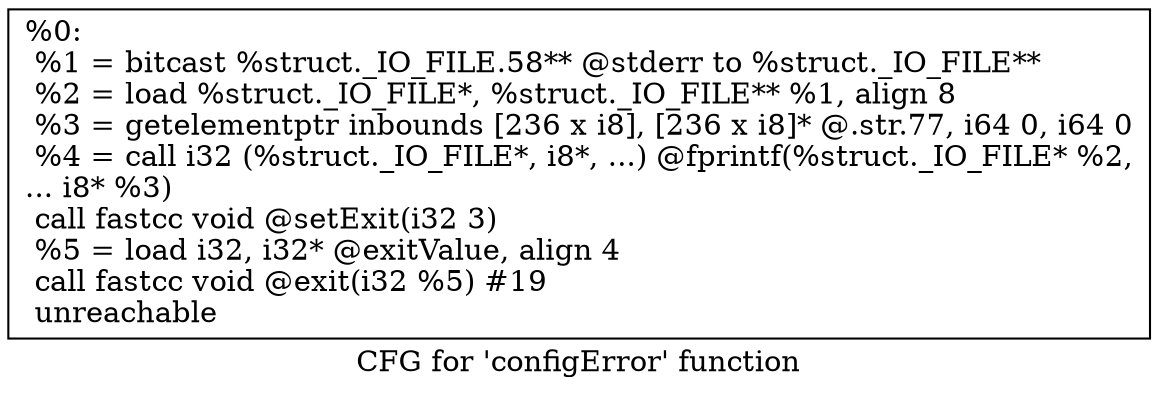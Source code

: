 digraph "CFG for 'configError' function" {
	label="CFG for 'configError' function";

	Node0x1c6a050 [shape=record,label="{%0:\l  %1 = bitcast %struct._IO_FILE.58** @stderr to %struct._IO_FILE**\l  %2 = load %struct._IO_FILE*, %struct._IO_FILE** %1, align 8\l  %3 = getelementptr inbounds [236 x i8], [236 x i8]* @.str.77, i64 0, i64 0\l  %4 = call i32 (%struct._IO_FILE*, i8*, ...) @fprintf(%struct._IO_FILE* %2,\l... i8* %3)\l  call fastcc void @setExit(i32 3)\l  %5 = load i32, i32* @exitValue, align 4\l  call fastcc void @exit(i32 %5) #19\l  unreachable\l}"];
}
